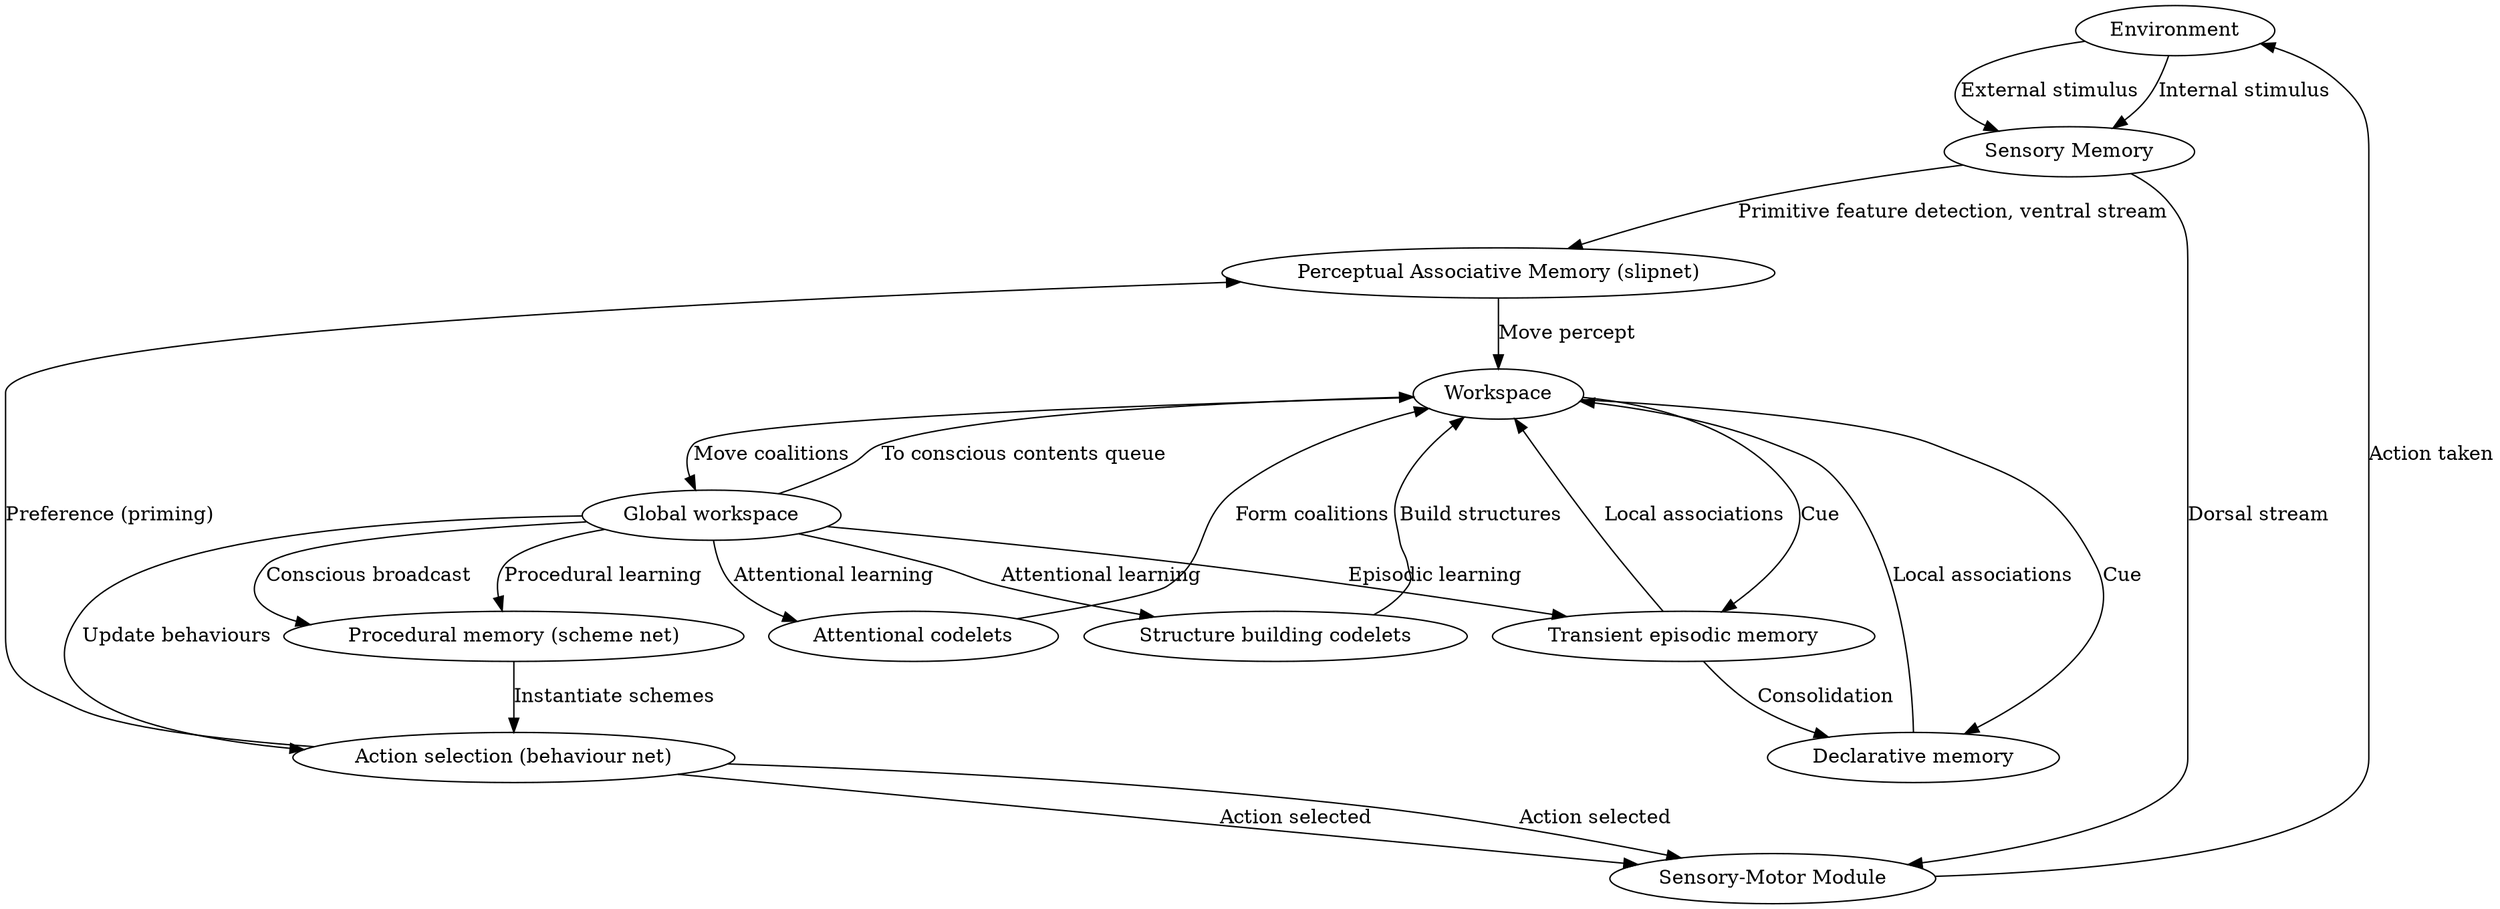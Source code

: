 digraph "LIDA cycle" {
    "Environment" -> "Sensory Memory" [label="Internal stimulus"];
    "Environment" -> "Sensory Memory" [label="External stimulus"];
    "Sensory-Motor Module" -> "Environment" [label="Action taken"];
    "Sensory Memory" -> "Sensory-Motor Module" [label="Dorsal stream"];
    "Sensory Memory" -> "Perceptual Associative Memory (slipnet)" [label="Primitive feature detection, ventral stream"];
    "Perceptual Associative Memory (slipnet)" -> "Workspace" [label="Move percept"];
    "Workspace" -> "Transient episodic memory" [label="Cue"];
    "Transient episodic memory" -> "Workspace" [label="Local associations"];
    "Transient episodic memory" -> "Declarative memory" [label="Consolidation"];
    "Workspace" -> "Declarative memory" [label="Cue"];
    "Declarative memory" -> "Workspace" [label="Local associations"];
    "Structure building codelets" -> "Workspace" [label="Build structures"];
    "Attentional codelets" -> "Workspace" [label="Form coalitions"];
    "Workspace" -> "Global workspace" [label="Move coalitions"];
    "Global workspace" -> "Attentional codelets" [label="Attentional learning"];
    "Global workspace" -> "Structure building codelets" [label="Attentional learning"];
    "Global workspace" -> "Workspace" [label="To conscious contents queue"];
    "Global workspace" -> "Transient episodic memory" [label="Episodic learning"];
    "Global workspace" -> "Procedural memory (scheme net)" [label="Conscious broadcast"];
    "Global workspace" -> "Procedural memory (scheme net)" [label="Procedural learning"];
    "Global workspace" -> "Action selection (behaviour net)" [label="Update behaviours"];
    "Procedural memory (scheme net)" -> "Action selection (behaviour net)" [label="Instantiate schemes"];
    "Action selection (behaviour net)" -> "Sensory-Motor Module" [label="Action selected"];
    "Action selection (behaviour net)" -> "Sensory-Motor Module" [label="Action selected"];
    "Action selection (behaviour net)" -> "Perceptual Associative Memory (slipnet)" [label="Preference (priming)"];
}
